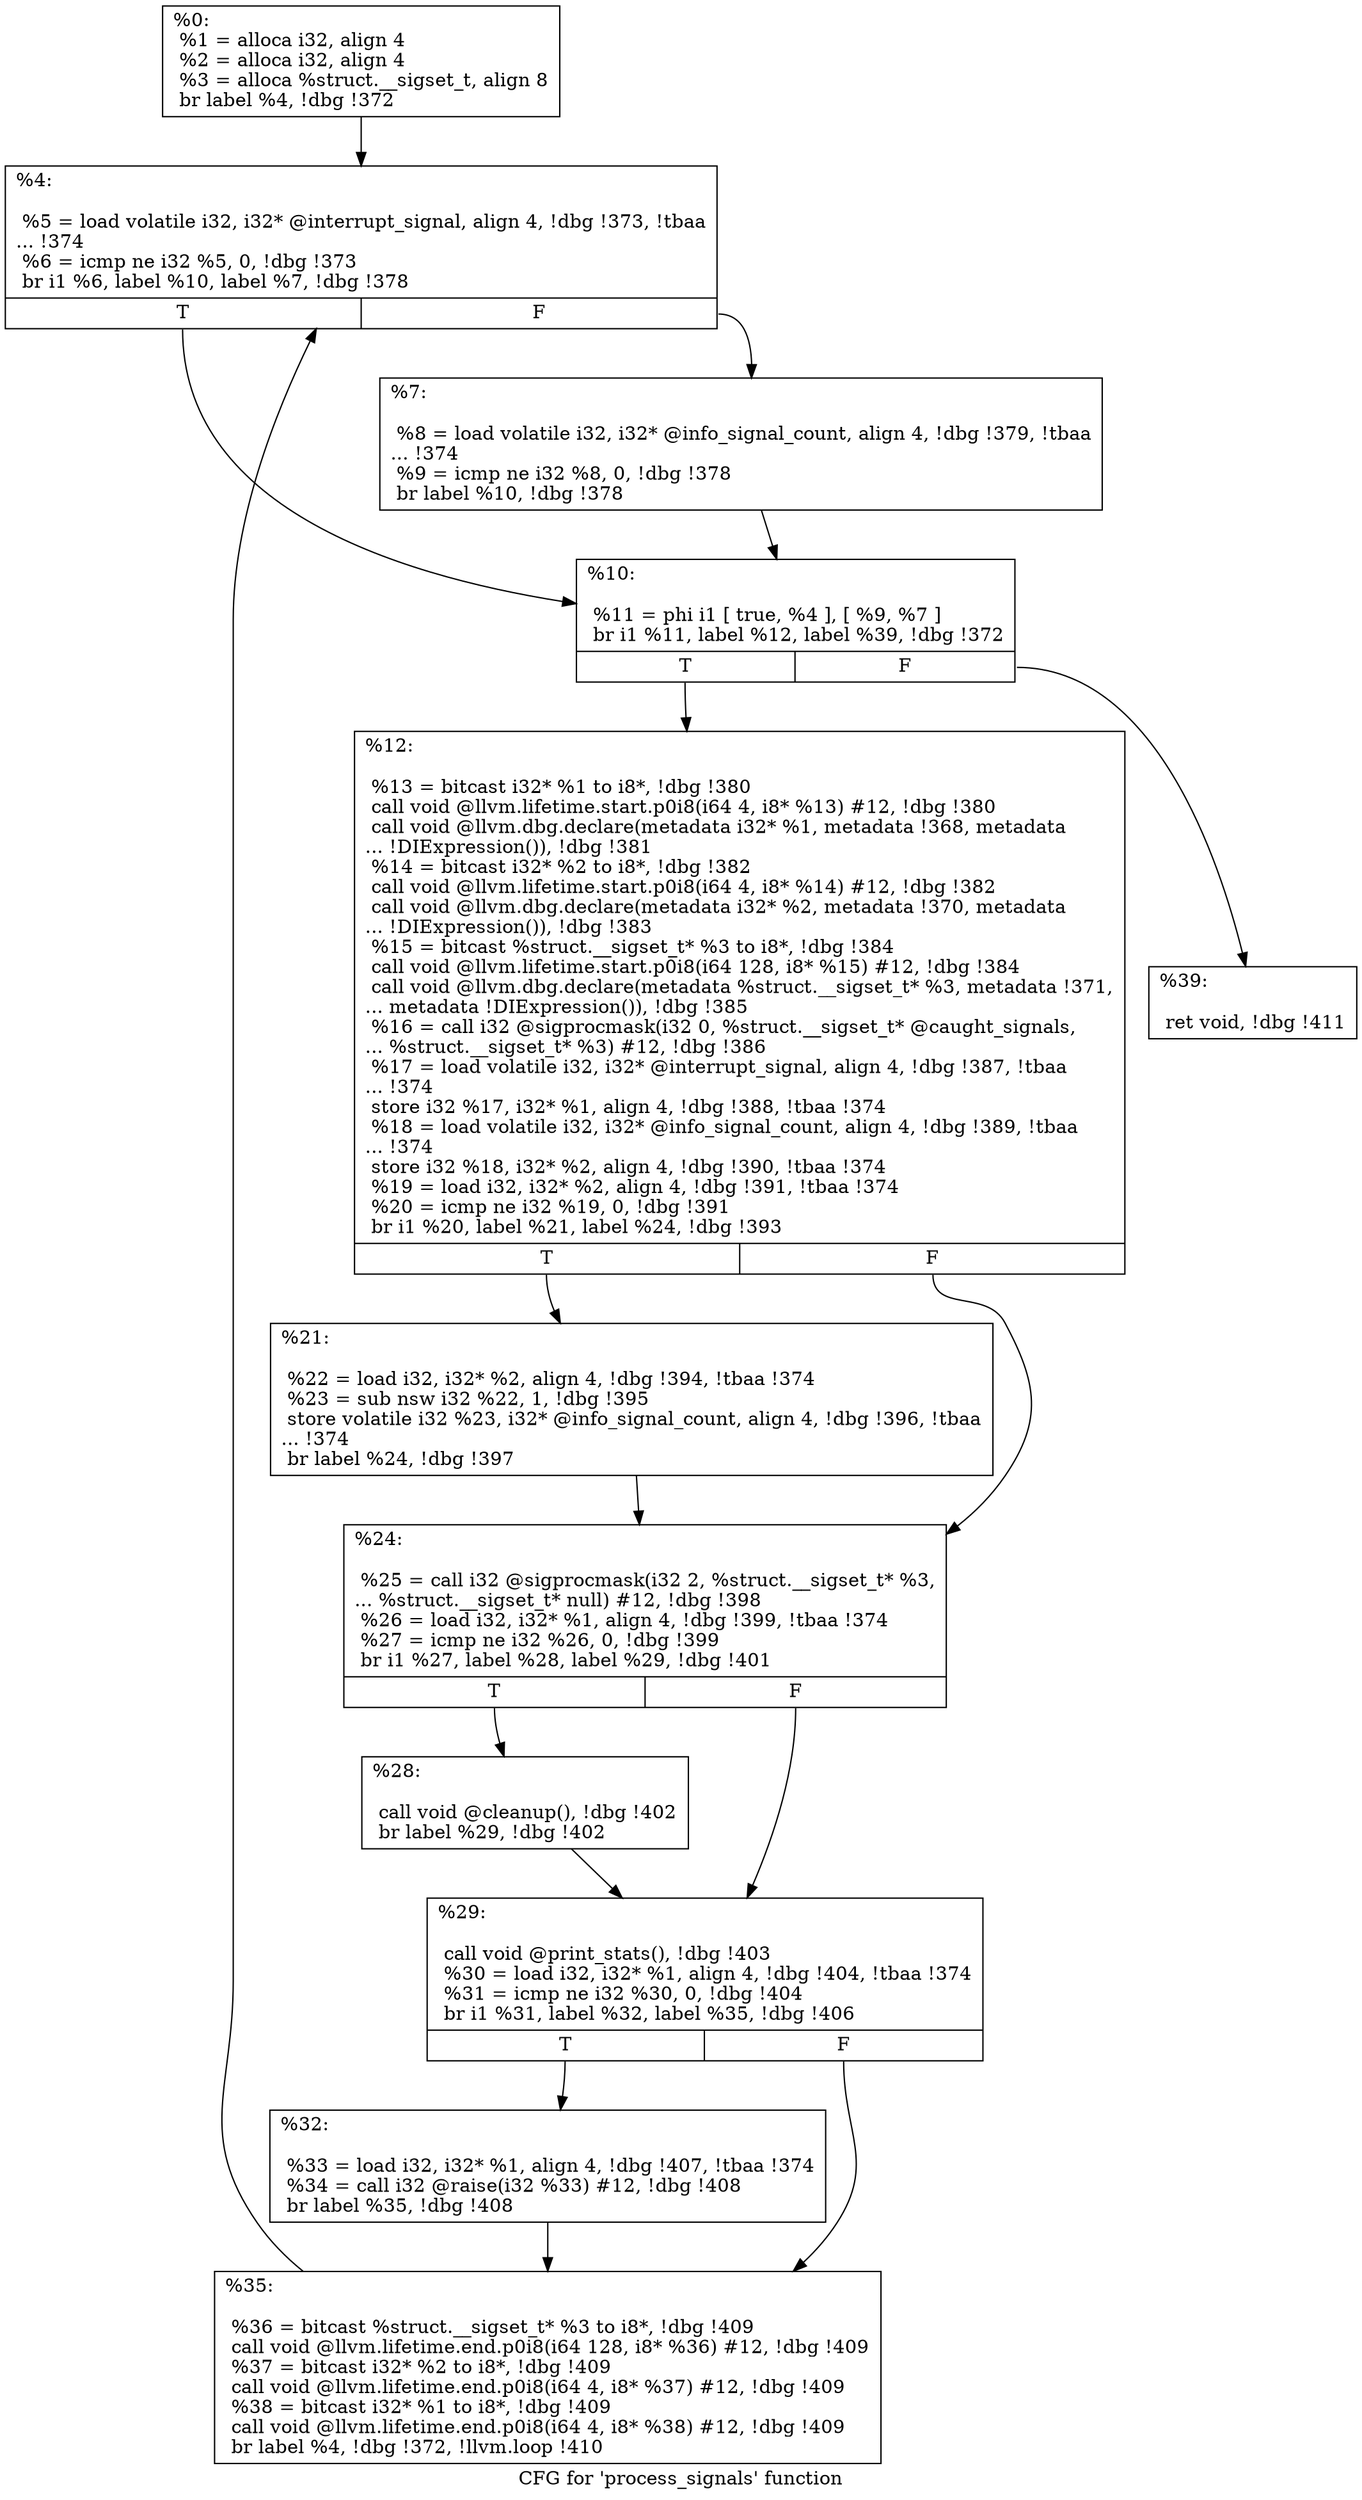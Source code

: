 digraph "CFG for 'process_signals' function" {
	label="CFG for 'process_signals' function";

	Node0x2444b70 [shape=record,label="{%0:\l  %1 = alloca i32, align 4\l  %2 = alloca i32, align 4\l  %3 = alloca %struct.__sigset_t, align 8\l  br label %4, !dbg !372\l}"];
	Node0x2444b70 -> Node0x24a3c90;
	Node0x24a3c90 [shape=record,label="{%4:\l\l  %5 = load volatile i32, i32* @interrupt_signal, align 4, !dbg !373, !tbaa\l... !374\l  %6 = icmp ne i32 %5, 0, !dbg !373\l  br i1 %6, label %10, label %7, !dbg !378\l|{<s0>T|<s1>F}}"];
	Node0x24a3c90:s0 -> Node0x24a3da0;
	Node0x24a3c90:s1 -> Node0x24a3d50;
	Node0x24a3d50 [shape=record,label="{%7:\l\l  %8 = load volatile i32, i32* @info_signal_count, align 4, !dbg !379, !tbaa\l... !374\l  %9 = icmp ne i32 %8, 0, !dbg !378\l  br label %10, !dbg !378\l}"];
	Node0x24a3d50 -> Node0x24a3da0;
	Node0x24a3da0 [shape=record,label="{%10:\l\l  %11 = phi i1 [ true, %4 ], [ %9, %7 ]\l  br i1 %11, label %12, label %39, !dbg !372\l|{<s0>T|<s1>F}}"];
	Node0x24a3da0:s0 -> Node0x24a3df0;
	Node0x24a3da0:s1 -> Node0x24a4020;
	Node0x24a3df0 [shape=record,label="{%12:\l\l  %13 = bitcast i32* %1 to i8*, !dbg !380\l  call void @llvm.lifetime.start.p0i8(i64 4, i8* %13) #12, !dbg !380\l  call void @llvm.dbg.declare(metadata i32* %1, metadata !368, metadata\l... !DIExpression()), !dbg !381\l  %14 = bitcast i32* %2 to i8*, !dbg !382\l  call void @llvm.lifetime.start.p0i8(i64 4, i8* %14) #12, !dbg !382\l  call void @llvm.dbg.declare(metadata i32* %2, metadata !370, metadata\l... !DIExpression()), !dbg !383\l  %15 = bitcast %struct.__sigset_t* %3 to i8*, !dbg !384\l  call void @llvm.lifetime.start.p0i8(i64 128, i8* %15) #12, !dbg !384\l  call void @llvm.dbg.declare(metadata %struct.__sigset_t* %3, metadata !371,\l... metadata !DIExpression()), !dbg !385\l  %16 = call i32 @sigprocmask(i32 0, %struct.__sigset_t* @caught_signals,\l... %struct.__sigset_t* %3) #12, !dbg !386\l  %17 = load volatile i32, i32* @interrupt_signal, align 4, !dbg !387, !tbaa\l... !374\l  store i32 %17, i32* %1, align 4, !dbg !388, !tbaa !374\l  %18 = load volatile i32, i32* @info_signal_count, align 4, !dbg !389, !tbaa\l... !374\l  store i32 %18, i32* %2, align 4, !dbg !390, !tbaa !374\l  %19 = load i32, i32* %2, align 4, !dbg !391, !tbaa !374\l  %20 = icmp ne i32 %19, 0, !dbg !391\l  br i1 %20, label %21, label %24, !dbg !393\l|{<s0>T|<s1>F}}"];
	Node0x24a3df0:s0 -> Node0x24a3e40;
	Node0x24a3df0:s1 -> Node0x24a3e90;
	Node0x24a3e40 [shape=record,label="{%21:\l\l  %22 = load i32, i32* %2, align 4, !dbg !394, !tbaa !374\l  %23 = sub nsw i32 %22, 1, !dbg !395\l  store volatile i32 %23, i32* @info_signal_count, align 4, !dbg !396, !tbaa\l... !374\l  br label %24, !dbg !397\l}"];
	Node0x24a3e40 -> Node0x24a3e90;
	Node0x24a3e90 [shape=record,label="{%24:\l\l  %25 = call i32 @sigprocmask(i32 2, %struct.__sigset_t* %3,\l... %struct.__sigset_t* null) #12, !dbg !398\l  %26 = load i32, i32* %1, align 4, !dbg !399, !tbaa !374\l  %27 = icmp ne i32 %26, 0, !dbg !399\l  br i1 %27, label %28, label %29, !dbg !401\l|{<s0>T|<s1>F}}"];
	Node0x24a3e90:s0 -> Node0x24a3ee0;
	Node0x24a3e90:s1 -> Node0x24a3f30;
	Node0x24a3ee0 [shape=record,label="{%28:\l\l  call void @cleanup(), !dbg !402\l  br label %29, !dbg !402\l}"];
	Node0x24a3ee0 -> Node0x24a3f30;
	Node0x24a3f30 [shape=record,label="{%29:\l\l  call void @print_stats(), !dbg !403\l  %30 = load i32, i32* %1, align 4, !dbg !404, !tbaa !374\l  %31 = icmp ne i32 %30, 0, !dbg !404\l  br i1 %31, label %32, label %35, !dbg !406\l|{<s0>T|<s1>F}}"];
	Node0x24a3f30:s0 -> Node0x24a3f80;
	Node0x24a3f30:s1 -> Node0x24a3fd0;
	Node0x24a3f80 [shape=record,label="{%32:\l\l  %33 = load i32, i32* %1, align 4, !dbg !407, !tbaa !374\l  %34 = call i32 @raise(i32 %33) #12, !dbg !408\l  br label %35, !dbg !408\l}"];
	Node0x24a3f80 -> Node0x24a3fd0;
	Node0x24a3fd0 [shape=record,label="{%35:\l\l  %36 = bitcast %struct.__sigset_t* %3 to i8*, !dbg !409\l  call void @llvm.lifetime.end.p0i8(i64 128, i8* %36) #12, !dbg !409\l  %37 = bitcast i32* %2 to i8*, !dbg !409\l  call void @llvm.lifetime.end.p0i8(i64 4, i8* %37) #12, !dbg !409\l  %38 = bitcast i32* %1 to i8*, !dbg !409\l  call void @llvm.lifetime.end.p0i8(i64 4, i8* %38) #12, !dbg !409\l  br label %4, !dbg !372, !llvm.loop !410\l}"];
	Node0x24a3fd0 -> Node0x24a3c90;
	Node0x24a4020 [shape=record,label="{%39:\l\l  ret void, !dbg !411\l}"];
}
